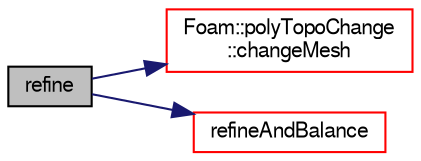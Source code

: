 digraph "refine"
{
  bgcolor="transparent";
  edge [fontname="FreeSans",fontsize="10",labelfontname="FreeSans",labelfontsize="10"];
  node [fontname="FreeSans",fontsize="10",shape=record];
  rankdir="LR";
  Node3891 [label="refine",height=0.2,width=0.4,color="black", fillcolor="grey75", style="filled", fontcolor="black"];
  Node3891 -> Node3892 [color="midnightblue",fontsize="10",style="solid",fontname="FreeSans"];
  Node3892 [label="Foam::polyTopoChange\l::changeMesh",height=0.2,width=0.4,color="red",URL="$a21678.html#a1b105b13373ba9f1c7685f873b250cf2",tooltip="Inplace changes mesh without change of patches. "];
  Node3891 -> Node4025 [color="midnightblue",fontsize="10",style="solid",fontname="FreeSans"];
  Node4025 [label="refineAndBalance",height=0.2,width=0.4,color="red",URL="$a24662.html#ac205e187b0cac287f346f71f7f170f00",tooltip="Refine some cells and rebalance. "];
}
